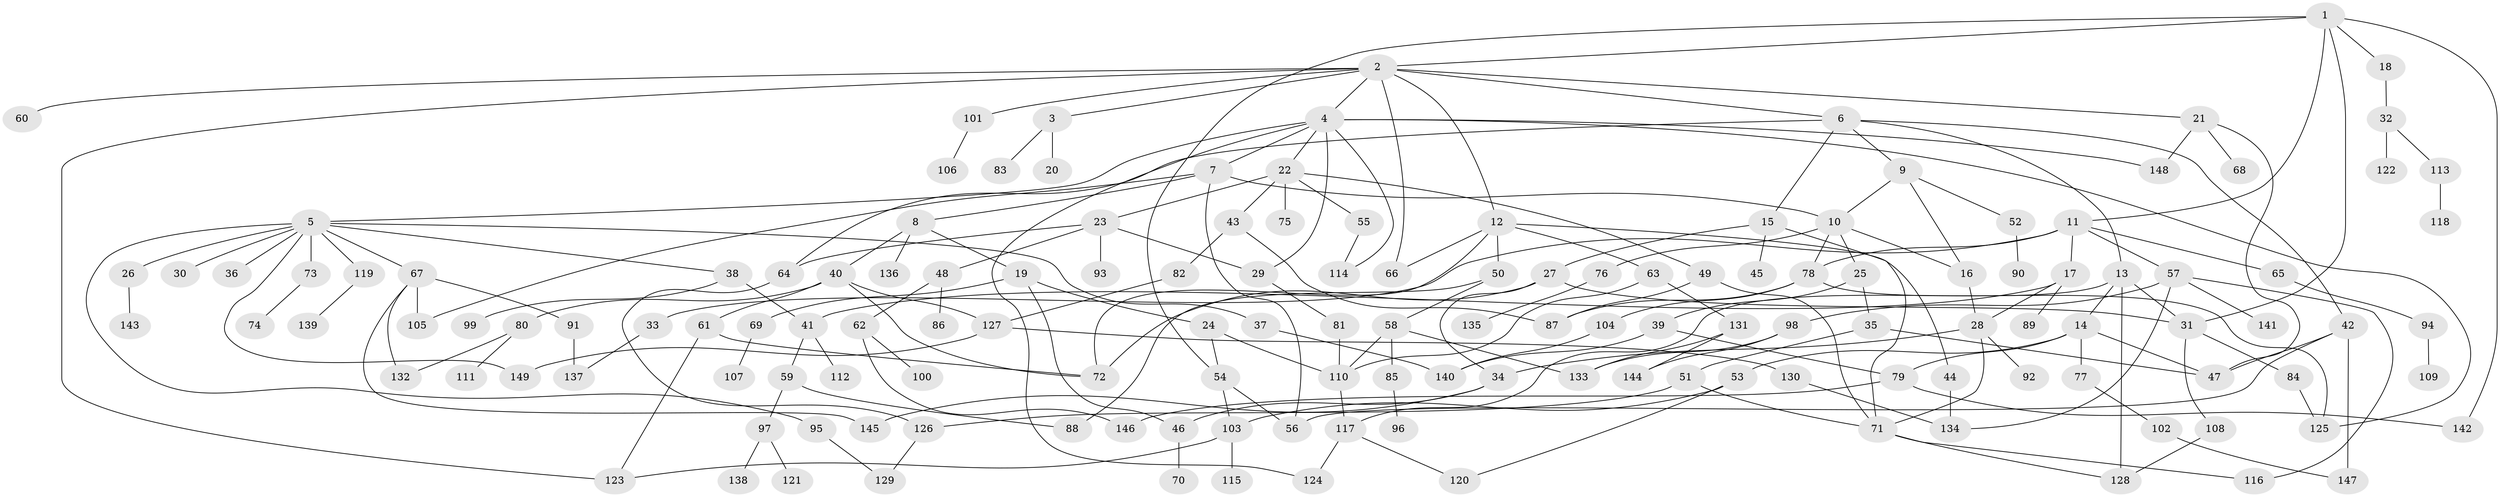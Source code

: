 // Generated by graph-tools (version 1.1) at 2025/34/03/09/25 02:34:26]
// undirected, 149 vertices, 210 edges
graph export_dot {
graph [start="1"]
  node [color=gray90,style=filled];
  1;
  2;
  3;
  4;
  5;
  6;
  7;
  8;
  9;
  10;
  11;
  12;
  13;
  14;
  15;
  16;
  17;
  18;
  19;
  20;
  21;
  22;
  23;
  24;
  25;
  26;
  27;
  28;
  29;
  30;
  31;
  32;
  33;
  34;
  35;
  36;
  37;
  38;
  39;
  40;
  41;
  42;
  43;
  44;
  45;
  46;
  47;
  48;
  49;
  50;
  51;
  52;
  53;
  54;
  55;
  56;
  57;
  58;
  59;
  60;
  61;
  62;
  63;
  64;
  65;
  66;
  67;
  68;
  69;
  70;
  71;
  72;
  73;
  74;
  75;
  76;
  77;
  78;
  79;
  80;
  81;
  82;
  83;
  84;
  85;
  86;
  87;
  88;
  89;
  90;
  91;
  92;
  93;
  94;
  95;
  96;
  97;
  98;
  99;
  100;
  101;
  102;
  103;
  104;
  105;
  106;
  107;
  108;
  109;
  110;
  111;
  112;
  113;
  114;
  115;
  116;
  117;
  118;
  119;
  120;
  121;
  122;
  123;
  124;
  125;
  126;
  127;
  128;
  129;
  130;
  131;
  132;
  133;
  134;
  135;
  136;
  137;
  138;
  139;
  140;
  141;
  142;
  143;
  144;
  145;
  146;
  147;
  148;
  149;
  1 -- 2;
  1 -- 11;
  1 -- 18;
  1 -- 31;
  1 -- 54;
  1 -- 142;
  2 -- 3;
  2 -- 4;
  2 -- 6;
  2 -- 12;
  2 -- 21;
  2 -- 60;
  2 -- 101;
  2 -- 123;
  2 -- 66;
  3 -- 20;
  3 -- 83;
  4 -- 5;
  4 -- 7;
  4 -- 22;
  4 -- 114;
  4 -- 124;
  4 -- 148;
  4 -- 125;
  4 -- 29;
  5 -- 26;
  5 -- 30;
  5 -- 36;
  5 -- 37;
  5 -- 38;
  5 -- 67;
  5 -- 73;
  5 -- 95;
  5 -- 119;
  5 -- 149;
  6 -- 9;
  6 -- 13;
  6 -- 15;
  6 -- 42;
  6 -- 64;
  7 -- 8;
  7 -- 10;
  7 -- 56;
  7 -- 105;
  8 -- 19;
  8 -- 40;
  8 -- 136;
  9 -- 52;
  9 -- 10;
  9 -- 16;
  10 -- 16;
  10 -- 25;
  10 -- 76;
  10 -- 78;
  11 -- 17;
  11 -- 33;
  11 -- 57;
  11 -- 65;
  11 -- 78;
  12 -- 44;
  12 -- 50;
  12 -- 63;
  12 -- 66;
  12 -- 72;
  13 -- 14;
  13 -- 117;
  13 -- 128;
  13 -- 31;
  14 -- 53;
  14 -- 77;
  14 -- 79;
  14 -- 47;
  15 -- 27;
  15 -- 45;
  15 -- 71;
  16 -- 28;
  17 -- 28;
  17 -- 41;
  17 -- 89;
  18 -- 32;
  19 -- 24;
  19 -- 69;
  19 -- 46;
  21 -- 47;
  21 -- 68;
  21 -- 148;
  22 -- 23;
  22 -- 43;
  22 -- 49;
  22 -- 55;
  22 -- 75;
  23 -- 29;
  23 -- 48;
  23 -- 93;
  23 -- 64;
  24 -- 110;
  24 -- 54;
  25 -- 35;
  25 -- 39;
  26 -- 143;
  27 -- 31;
  27 -- 34;
  27 -- 72;
  28 -- 34;
  28 -- 92;
  28 -- 71;
  29 -- 81;
  31 -- 84;
  31 -- 108;
  32 -- 113;
  32 -- 122;
  33 -- 137;
  34 -- 46;
  34 -- 145;
  35 -- 51;
  35 -- 47;
  37 -- 140;
  38 -- 99;
  38 -- 41;
  39 -- 79;
  39 -- 140;
  40 -- 61;
  40 -- 80;
  40 -- 72;
  40 -- 127;
  41 -- 59;
  41 -- 112;
  42 -- 147;
  42 -- 56;
  42 -- 47;
  43 -- 82;
  43 -- 87;
  44 -- 134;
  46 -- 70;
  48 -- 62;
  48 -- 86;
  49 -- 87;
  49 -- 71;
  50 -- 58;
  50 -- 88;
  51 -- 71;
  51 -- 126;
  52 -- 90;
  53 -- 103;
  53 -- 120;
  54 -- 103;
  54 -- 56;
  55 -- 114;
  57 -- 98;
  57 -- 134;
  57 -- 141;
  57 -- 116;
  58 -- 85;
  58 -- 110;
  58 -- 133;
  59 -- 88;
  59 -- 97;
  61 -- 72;
  61 -- 123;
  62 -- 100;
  62 -- 146;
  63 -- 131;
  63 -- 110;
  64 -- 126;
  65 -- 94;
  67 -- 91;
  67 -- 132;
  67 -- 105;
  67 -- 145;
  69 -- 107;
  71 -- 116;
  71 -- 128;
  73 -- 74;
  76 -- 135;
  77 -- 102;
  78 -- 104;
  78 -- 125;
  78 -- 87;
  79 -- 142;
  79 -- 146;
  80 -- 111;
  80 -- 132;
  81 -- 110;
  82 -- 127;
  84 -- 125;
  85 -- 96;
  91 -- 137;
  94 -- 109;
  95 -- 129;
  97 -- 121;
  97 -- 138;
  98 -- 133;
  98 -- 144;
  101 -- 106;
  102 -- 147;
  103 -- 115;
  103 -- 123;
  104 -- 140;
  108 -- 128;
  110 -- 117;
  113 -- 118;
  117 -- 120;
  117 -- 124;
  119 -- 139;
  126 -- 129;
  127 -- 130;
  127 -- 149;
  130 -- 134;
  131 -- 144;
  131 -- 133;
}
